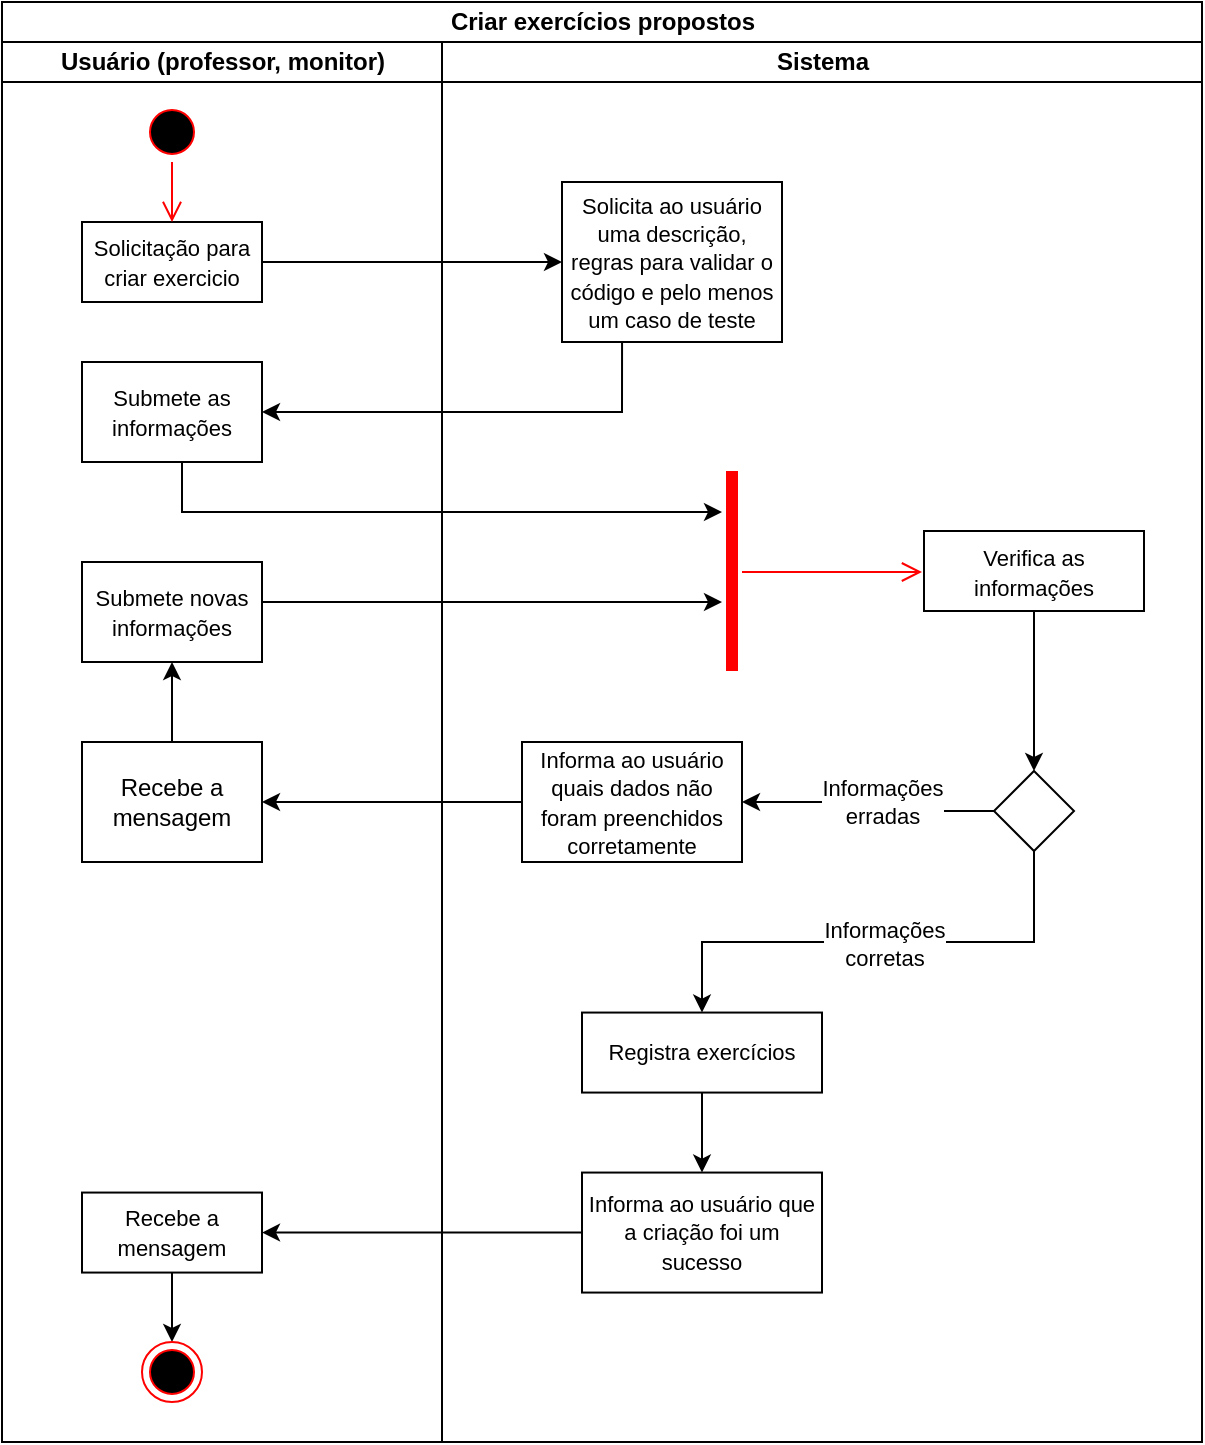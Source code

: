 <mxfile version="22.0.2" type="device">
  <diagram name="Página-1" id="FJyHEEqwFmO8vRi4pFdy">
    <mxGraphModel dx="880" dy="532" grid="1" gridSize="10" guides="1" tooltips="1" connect="1" arrows="1" fold="1" page="1" pageScale="1" pageWidth="827" pageHeight="1169" math="0" shadow="0">
      <root>
        <mxCell id="0" />
        <mxCell id="1" parent="0" />
        <mxCell id="Tp8ZRnntiZJ7yuYrhmFu-1" value="Criar exercícios propostos" style="swimlane;childLayout=stackLayout;resizeParent=1;resizeParentMax=0;startSize=20;html=1;" parent="1" vertex="1">
          <mxGeometry x="80" y="80" width="600" height="720" as="geometry" />
        </mxCell>
        <mxCell id="Tp8ZRnntiZJ7yuYrhmFu-43" value="" style="edgeStyle=orthogonalEdgeStyle;rounded=0;orthogonalLoop=1;jettySize=auto;html=1;" parent="Tp8ZRnntiZJ7yuYrhmFu-1" source="Tp8ZRnntiZJ7yuYrhmFu-29" target="Tp8ZRnntiZJ7yuYrhmFu-42" edge="1">
          <mxGeometry relative="1" as="geometry" />
        </mxCell>
        <mxCell id="Tp8ZRnntiZJ7yuYrhmFu-48" value="" style="edgeStyle=orthogonalEdgeStyle;rounded=0;orthogonalLoop=1;jettySize=auto;html=1;" parent="Tp8ZRnntiZJ7yuYrhmFu-1" source="Tp8ZRnntiZJ7yuYrhmFu-44" edge="1">
          <mxGeometry relative="1" as="geometry">
            <mxPoint x="360" y="300" as="targetPoint" />
            <Array as="points">
              <mxPoint x="320" y="300" />
            </Array>
          </mxGeometry>
        </mxCell>
        <mxCell id="Tp8ZRnntiZJ7yuYrhmFu-2" value="Usuário (professor, monitor)" style="swimlane;startSize=20;html=1;" parent="Tp8ZRnntiZJ7yuYrhmFu-1" vertex="1">
          <mxGeometry y="20" width="220" height="700" as="geometry" />
        </mxCell>
        <mxCell id="Tp8ZRnntiZJ7yuYrhmFu-14" value="&lt;font style=&quot;font-size: 11px;&quot;&gt;Solicitação para criar exercicio&lt;/font&gt;" style="html=1;whiteSpace=wrap;" parent="Tp8ZRnntiZJ7yuYrhmFu-2" vertex="1">
          <mxGeometry x="40" y="90" width="90" height="40" as="geometry" />
        </mxCell>
        <mxCell id="Tp8ZRnntiZJ7yuYrhmFu-16" value="" style="ellipse;html=1;shape=startState;fillColor=#000000;strokeColor=#ff0000;" parent="Tp8ZRnntiZJ7yuYrhmFu-2" vertex="1">
          <mxGeometry x="70" y="30" width="30" height="30" as="geometry" />
        </mxCell>
        <mxCell id="Tp8ZRnntiZJ7yuYrhmFu-17" value="" style="edgeStyle=orthogonalEdgeStyle;html=1;verticalAlign=bottom;endArrow=open;endSize=8;strokeColor=#ff0000;rounded=0;" parent="Tp8ZRnntiZJ7yuYrhmFu-2" source="Tp8ZRnntiZJ7yuYrhmFu-16" edge="1">
          <mxGeometry relative="1" as="geometry">
            <mxPoint x="85" y="90" as="targetPoint" />
          </mxGeometry>
        </mxCell>
        <mxCell id="Tp8ZRnntiZJ7yuYrhmFu-20" value="&lt;font style=&quot;font-size: 11px;&quot;&gt;Submete as informações&lt;/font&gt;" style="whiteSpace=wrap;html=1;" parent="Tp8ZRnntiZJ7yuYrhmFu-2" vertex="1">
          <mxGeometry x="40" y="160" width="90" height="50" as="geometry" />
        </mxCell>
        <mxCell id="Tp8ZRnntiZJ7yuYrhmFu-21" value="" style="edgeStyle=orthogonalEdgeStyle;rounded=0;orthogonalLoop=1;jettySize=auto;html=1;entryX=1;entryY=0.5;entryDx=0;entryDy=0;" parent="Tp8ZRnntiZJ7yuYrhmFu-2" target="Tp8ZRnntiZJ7yuYrhmFu-20" edge="1">
          <mxGeometry relative="1" as="geometry">
            <mxPoint x="310.03" y="150" as="sourcePoint" />
            <mxPoint x="100.03" y="230" as="targetPoint" />
            <Array as="points">
              <mxPoint x="310" y="185" />
            </Array>
          </mxGeometry>
        </mxCell>
        <mxCell id="Tp8ZRnntiZJ7yuYrhmFu-58" style="edgeStyle=orthogonalEdgeStyle;rounded=0;orthogonalLoop=1;jettySize=auto;html=1;entryX=0.5;entryY=0;entryDx=0;entryDy=0;" parent="Tp8ZRnntiZJ7yuYrhmFu-2" source="Tp8ZRnntiZJ7yuYrhmFu-39" target="Tp8ZRnntiZJ7yuYrhmFu-57" edge="1">
          <mxGeometry relative="1" as="geometry">
            <mxPoint x="85.0" y="645.28" as="targetPoint" />
          </mxGeometry>
        </mxCell>
        <mxCell id="Tp8ZRnntiZJ7yuYrhmFu-39" value="&lt;font style=&quot;font-size: 11px;&quot;&gt;Recebe a mensagem&lt;/font&gt;" style="whiteSpace=wrap;html=1;" parent="Tp8ZRnntiZJ7yuYrhmFu-2" vertex="1">
          <mxGeometry x="40" y="575.28" width="90" height="40" as="geometry" />
        </mxCell>
        <mxCell id="Tp8ZRnntiZJ7yuYrhmFu-45" value="" style="edgeStyle=orthogonalEdgeStyle;rounded=0;orthogonalLoop=1;jettySize=auto;html=1;" parent="Tp8ZRnntiZJ7yuYrhmFu-2" source="Tp8ZRnntiZJ7yuYrhmFu-42" target="Tp8ZRnntiZJ7yuYrhmFu-44" edge="1">
          <mxGeometry relative="1" as="geometry" />
        </mxCell>
        <mxCell id="Tp8ZRnntiZJ7yuYrhmFu-42" value="Recebe a mensagem" style="whiteSpace=wrap;html=1;" parent="Tp8ZRnntiZJ7yuYrhmFu-2" vertex="1">
          <mxGeometry x="40" y="350" width="90" height="60" as="geometry" />
        </mxCell>
        <mxCell id="Tp8ZRnntiZJ7yuYrhmFu-44" value="&lt;font style=&quot;font-size: 11px;&quot;&gt;Submete novas informações&lt;/font&gt;" style="whiteSpace=wrap;html=1;" parent="Tp8ZRnntiZJ7yuYrhmFu-2" vertex="1">
          <mxGeometry x="40" y="260" width="90" height="50" as="geometry" />
        </mxCell>
        <mxCell id="Tp8ZRnntiZJ7yuYrhmFu-57" value="" style="ellipse;html=1;shape=endState;fillColor=#000000;strokeColor=#ff0000;" parent="Tp8ZRnntiZJ7yuYrhmFu-2" vertex="1">
          <mxGeometry x="70" y="650" width="30" height="30" as="geometry" />
        </mxCell>
        <mxCell id="Tp8ZRnntiZJ7yuYrhmFu-40" value="" style="edgeStyle=orthogonalEdgeStyle;rounded=0;orthogonalLoop=1;jettySize=auto;html=1;" parent="Tp8ZRnntiZJ7yuYrhmFu-1" source="Tp8ZRnntiZJ7yuYrhmFu-37" target="Tp8ZRnntiZJ7yuYrhmFu-39" edge="1">
          <mxGeometry relative="1" as="geometry" />
        </mxCell>
        <mxCell id="Tp8ZRnntiZJ7yuYrhmFu-3" value="Sistema" style="swimlane;startSize=20;html=1;" parent="Tp8ZRnntiZJ7yuYrhmFu-1" vertex="1">
          <mxGeometry x="220" y="20" width="380" height="700" as="geometry" />
        </mxCell>
        <mxCell id="Tp8ZRnntiZJ7yuYrhmFu-18" value="&lt;font style=&quot;font-size: 11px;&quot;&gt;Solicita ao usuário uma descrição, regras para validar o código e pelo menos um caso de teste&lt;/font&gt;" style="whiteSpace=wrap;html=1;" parent="Tp8ZRnntiZJ7yuYrhmFu-3" vertex="1">
          <mxGeometry x="60" y="70" width="110" height="80" as="geometry" />
        </mxCell>
        <mxCell id="Tp8ZRnntiZJ7yuYrhmFu-26" value="" style="edgeStyle=orthogonalEdgeStyle;rounded=0;orthogonalLoop=1;jettySize=auto;html=1;" parent="Tp8ZRnntiZJ7yuYrhmFu-3" source="Tp8ZRnntiZJ7yuYrhmFu-22" target="Tp8ZRnntiZJ7yuYrhmFu-25" edge="1">
          <mxGeometry relative="1" as="geometry" />
        </mxCell>
        <mxCell id="Tp8ZRnntiZJ7yuYrhmFu-22" value="&lt;font style=&quot;font-size: 11px;&quot;&gt;Verifica as informações&lt;/font&gt;" style="whiteSpace=wrap;html=1;" parent="Tp8ZRnntiZJ7yuYrhmFu-3" vertex="1">
          <mxGeometry x="241" y="244.5" width="110" height="40" as="geometry" />
        </mxCell>
        <mxCell id="Tp8ZRnntiZJ7yuYrhmFu-53" value="" style="edgeStyle=orthogonalEdgeStyle;rounded=0;orthogonalLoop=1;jettySize=auto;html=1;entryX=0.5;entryY=0;entryDx=0;entryDy=0;" parent="Tp8ZRnntiZJ7yuYrhmFu-3" source="Tp8ZRnntiZJ7yuYrhmFu-25" target="Tp8ZRnntiZJ7yuYrhmFu-31" edge="1">
          <mxGeometry relative="1" as="geometry">
            <mxPoint x="130" y="480" as="targetPoint" />
            <Array as="points">
              <mxPoint x="296" y="450" />
              <mxPoint x="130" y="450" />
            </Array>
          </mxGeometry>
        </mxCell>
        <mxCell id="Tp8ZRnntiZJ7yuYrhmFu-56" value="Informações&lt;br&gt;corretas" style="edgeLabel;html=1;align=center;verticalAlign=middle;resizable=0;points=[];" parent="Tp8ZRnntiZJ7yuYrhmFu-53" vertex="1" connectable="0">
          <mxGeometry x="0.133" y="1" relative="1" as="geometry">
            <mxPoint x="19" as="offset" />
          </mxGeometry>
        </mxCell>
        <mxCell id="Tp8ZRnntiZJ7yuYrhmFu-25" value="" style="rhombus;whiteSpace=wrap;html=1;" parent="Tp8ZRnntiZJ7yuYrhmFu-3" vertex="1">
          <mxGeometry x="276" y="364.5" width="40" height="40" as="geometry" />
        </mxCell>
        <mxCell id="Tp8ZRnntiZJ7yuYrhmFu-38" value="" style="edgeStyle=orthogonalEdgeStyle;rounded=0;orthogonalLoop=1;jettySize=auto;html=1;" parent="Tp8ZRnntiZJ7yuYrhmFu-3" source="Tp8ZRnntiZJ7yuYrhmFu-31" target="Tp8ZRnntiZJ7yuYrhmFu-37" edge="1">
          <mxGeometry relative="1" as="geometry" />
        </mxCell>
        <mxCell id="Tp8ZRnntiZJ7yuYrhmFu-31" value="&lt;font style=&quot;font-size: 11px;&quot;&gt;Registra exercícios&lt;/font&gt;" style="whiteSpace=wrap;html=1;" parent="Tp8ZRnntiZJ7yuYrhmFu-3" vertex="1">
          <mxGeometry x="70" y="485.28" width="120" height="40" as="geometry" />
        </mxCell>
        <mxCell id="Tp8ZRnntiZJ7yuYrhmFu-37" value="&lt;font style=&quot;font-size: 11px;&quot;&gt;Informa ao usuário que a criação foi um sucesso&lt;/font&gt;" style="whiteSpace=wrap;html=1;" parent="Tp8ZRnntiZJ7yuYrhmFu-3" vertex="1">
          <mxGeometry x="70.0" y="565.28" width="120" height="60" as="geometry" />
        </mxCell>
        <mxCell id="Tp8ZRnntiZJ7yuYrhmFu-29" value="&lt;font style=&quot;font-size: 11px;&quot;&gt;Informa ao usuário quais dados não foram preenchidos corretamente&lt;/font&gt;" style="whiteSpace=wrap;html=1;" parent="Tp8ZRnntiZJ7yuYrhmFu-3" vertex="1">
          <mxGeometry x="40" y="350" width="110" height="60" as="geometry" />
        </mxCell>
        <mxCell id="Tp8ZRnntiZJ7yuYrhmFu-30" value="" style="edgeStyle=orthogonalEdgeStyle;rounded=0;orthogonalLoop=1;jettySize=auto;html=1;" parent="Tp8ZRnntiZJ7yuYrhmFu-3" source="Tp8ZRnntiZJ7yuYrhmFu-25" target="Tp8ZRnntiZJ7yuYrhmFu-29" edge="1">
          <mxGeometry relative="1" as="geometry" />
        </mxCell>
        <mxCell id="Tp8ZRnntiZJ7yuYrhmFu-36" value="Informações &lt;br&gt;erradas" style="edgeLabel;html=1;align=center;verticalAlign=middle;resizable=0;points=[];" parent="Tp8ZRnntiZJ7yuYrhmFu-30" vertex="1" connectable="0">
          <mxGeometry x="0.169" relative="1" as="geometry">
            <mxPoint x="16" as="offset" />
          </mxGeometry>
        </mxCell>
        <mxCell id="Tp8ZRnntiZJ7yuYrhmFu-54" style="edgeStyle=orthogonalEdgeStyle;rounded=0;orthogonalLoop=1;jettySize=auto;html=1;exitX=0.25;exitY=0.5;exitDx=0;exitDy=0;exitPerimeter=0;" parent="Tp8ZRnntiZJ7yuYrhmFu-3" edge="1">
          <mxGeometry relative="1" as="geometry">
            <mxPoint x="109.898" y="470.004" as="targetPoint" />
            <mxPoint x="110" y="470.28" as="sourcePoint" />
          </mxGeometry>
        </mxCell>
        <mxCell id="Tp8ZRnntiZJ7yuYrhmFu-67" value="" style="shape=line;html=1;strokeWidth=6;strokeColor=#ff0000;direction=south;" parent="Tp8ZRnntiZJ7yuYrhmFu-3" vertex="1">
          <mxGeometry x="140" y="214.5" width="10" height="100" as="geometry" />
        </mxCell>
        <mxCell id="Tp8ZRnntiZJ7yuYrhmFu-68" value="" style="edgeStyle=orthogonalEdgeStyle;html=1;verticalAlign=bottom;endArrow=open;endSize=8;strokeColor=#ff0000;rounded=0;" parent="Tp8ZRnntiZJ7yuYrhmFu-3" source="Tp8ZRnntiZJ7yuYrhmFu-67" edge="1">
          <mxGeometry relative="1" as="geometry">
            <mxPoint x="240" y="265" as="targetPoint" />
            <Array as="points">
              <mxPoint x="210" y="264.5" />
            </Array>
          </mxGeometry>
        </mxCell>
        <mxCell id="Tp8ZRnntiZJ7yuYrhmFu-19" value="" style="edgeStyle=orthogonalEdgeStyle;rounded=0;orthogonalLoop=1;jettySize=auto;html=1;" parent="Tp8ZRnntiZJ7yuYrhmFu-1" source="Tp8ZRnntiZJ7yuYrhmFu-14" target="Tp8ZRnntiZJ7yuYrhmFu-18" edge="1">
          <mxGeometry relative="1" as="geometry" />
        </mxCell>
        <mxCell id="Tp8ZRnntiZJ7yuYrhmFu-23" value="" style="edgeStyle=orthogonalEdgeStyle;rounded=0;orthogonalLoop=1;jettySize=auto;html=1;" parent="Tp8ZRnntiZJ7yuYrhmFu-1" source="Tp8ZRnntiZJ7yuYrhmFu-20" edge="1">
          <mxGeometry relative="1" as="geometry">
            <mxPoint x="360" y="255" as="targetPoint" />
            <Array as="points">
              <mxPoint x="90" y="255" />
            </Array>
          </mxGeometry>
        </mxCell>
      </root>
    </mxGraphModel>
  </diagram>
</mxfile>
